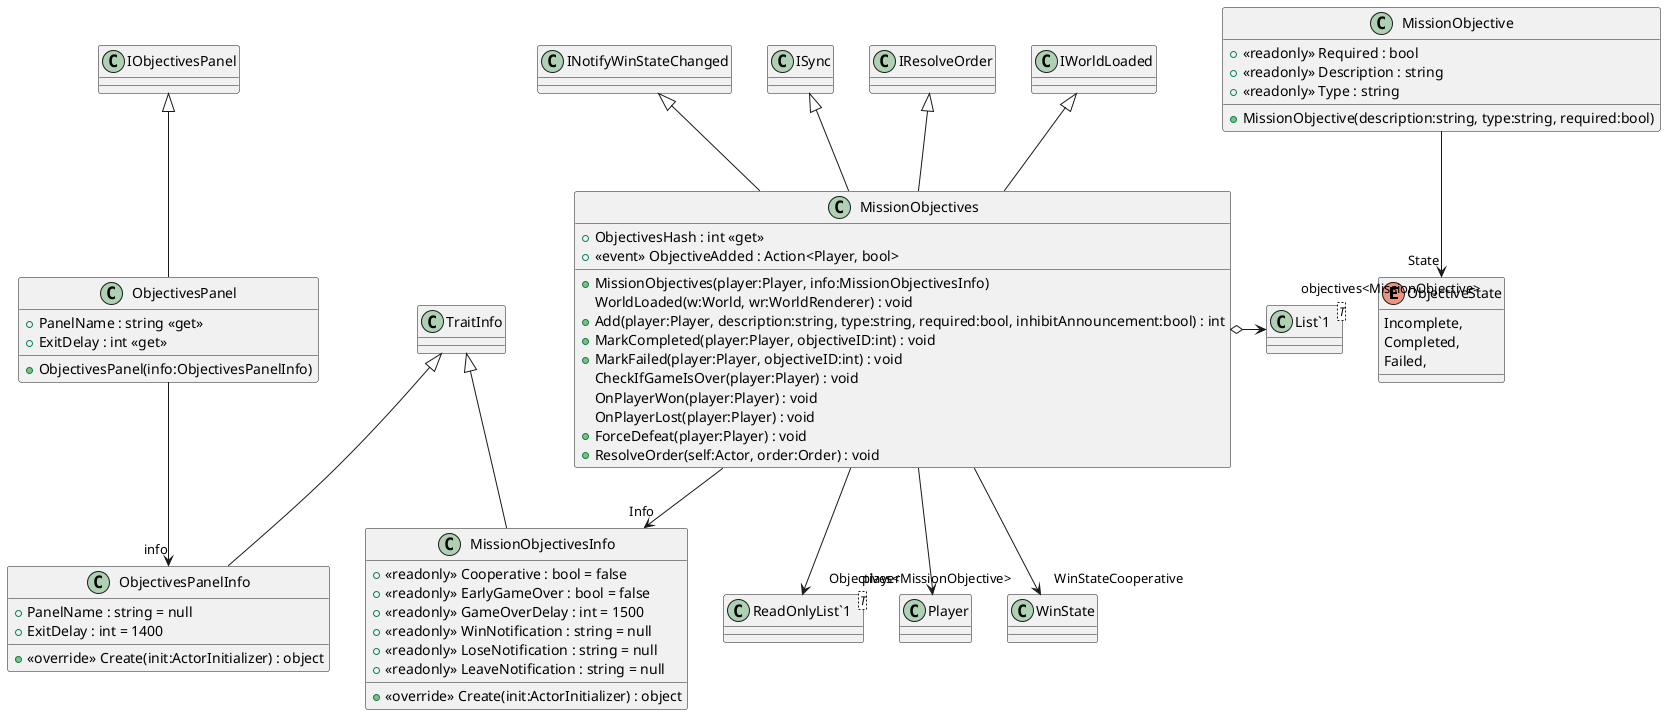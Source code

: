 @startuml
enum ObjectiveState {
    Incomplete,
    Completed,
    Failed,
}
class MissionObjective {
    + <<readonly>> Required : bool
    + <<readonly>> Description : string
    + <<readonly>> Type : string
    + MissionObjective(description:string, type:string, required:bool)
}
class MissionObjectivesInfo {
    + <<readonly>> Cooperative : bool = false
    + <<readonly>> EarlyGameOver : bool = false
    + <<readonly>> GameOverDelay : int = 1500
    + <<readonly>> WinNotification : string = null
    + <<readonly>> LoseNotification : string = null
    + <<readonly>> LeaveNotification : string = null
    + <<override>> Create(init:ActorInitializer) : object
}
class MissionObjectives {
    + ObjectivesHash : int <<get>>
    + MissionObjectives(player:Player, info:MissionObjectivesInfo)
    WorldLoaded(w:World, wr:WorldRenderer) : void
    + Add(player:Player, description:string, type:string, required:bool, inhibitAnnouncement:bool) : int
    + MarkCompleted(player:Player, objectiveID:int) : void
    + MarkFailed(player:Player, objectiveID:int) : void
    CheckIfGameIsOver(player:Player) : void
    OnPlayerWon(player:Player) : void
    OnPlayerLost(player:Player) : void
    + ForceDefeat(player:Player) : void
    +  <<event>> ObjectiveAdded : Action<Player, bool> 
    + ResolveOrder(self:Actor, order:Order) : void
}
class ObjectivesPanelInfo {
    + PanelName : string = null
    + ExitDelay : int = 1400
    + <<override>> Create(init:ActorInitializer) : object
}
class ObjectivesPanel {
    + ObjectivesPanel(info:ObjectivesPanelInfo)
    + PanelName : string <<get>>
    + ExitDelay : int <<get>>
}
class "List`1"<T> {
}
class "ReadOnlyList`1"<T> {
}
MissionObjective --> "State" ObjectiveState
TraitInfo <|-- MissionObjectivesInfo
INotifyWinStateChanged <|-- MissionObjectives
ISync <|-- MissionObjectives
IResolveOrder <|-- MissionObjectives
IWorldLoaded <|-- MissionObjectives
MissionObjectives --> "Info" MissionObjectivesInfo
MissionObjectives o-> "objectives<MissionObjective>" "List`1"
MissionObjectives --> "player" Player
MissionObjectives --> "Objectives<MissionObjective>" "ReadOnlyList`1"
MissionObjectives --> "WinStateCooperative" WinState
TraitInfo <|-- ObjectivesPanelInfo
IObjectivesPanel <|-- ObjectivesPanel
ObjectivesPanel --> "info" ObjectivesPanelInfo
@enduml
